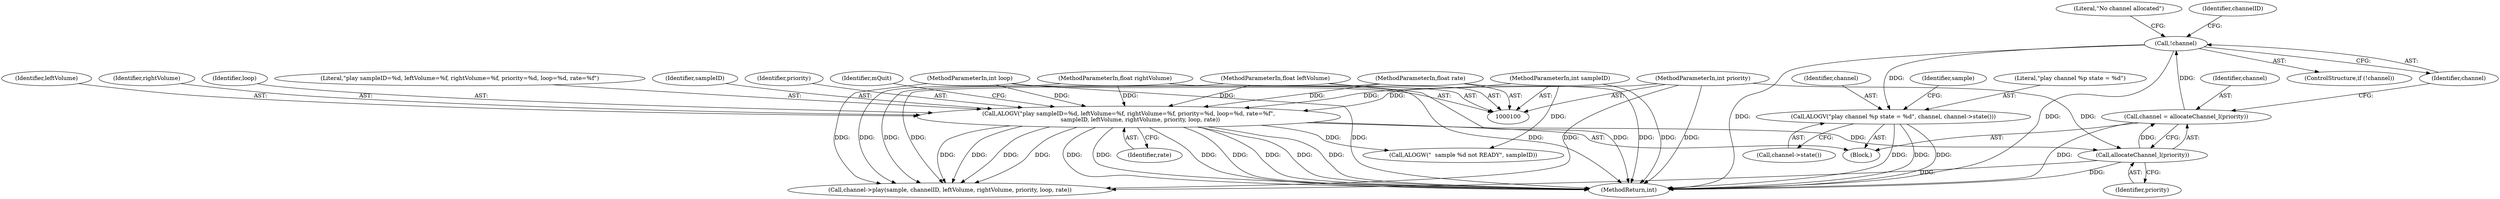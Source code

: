 digraph "0_Android_19c47afbc402542720ddd280e1bbde3b2277b586_2@pointer" {
"1000145" [label="(Call,!channel)"];
"1000140" [label="(Call,channel = allocateChannel_l(priority))"];
"1000142" [label="(Call,allocateChannel_l(priority))"];
"1000108" [label="(Call,ALOGV(\"play sampleID=%d, leftVolume=%f, rightVolume=%f, priority=%d, loop=%d, rate=%f\",\n             sampleID, leftVolume, rightVolume, priority, loop, rate))"];
"1000101" [label="(MethodParameterIn,int sampleID)"];
"1000102" [label="(MethodParameterIn,float leftVolume)"];
"1000103" [label="(MethodParameterIn,float rightVolume)"];
"1000104" [label="(MethodParameterIn,int priority)"];
"1000105" [label="(MethodParameterIn,int loop)"];
"1000106" [label="(MethodParameterIn,float rate)"];
"1000156" [label="(Call,ALOGV(\"play channel %p state = %d\", channel, channel->state()))"];
"1000161" [label="(Identifier,sample)"];
"1000170" [label="(MethodReturn,int)"];
"1000160" [label="(Call,channel->play(sample, channelID, leftVolume, rightVolume, priority, loop, rate))"];
"1000159" [label="(Call,channel->state())"];
"1000149" [label="(Literal,\"No channel allocated\")"];
"1000104" [label="(MethodParameterIn,int priority)"];
"1000105" [label="(MethodParameterIn,int loop)"];
"1000153" [label="(Identifier,channelID)"];
"1000141" [label="(Identifier,channel)"];
"1000156" [label="(Call,ALOGV(\"play channel %p state = %d\", channel, channel->state()))"];
"1000157" [label="(Literal,\"play channel %p state = %d\")"];
"1000146" [label="(Identifier,channel)"];
"1000144" [label="(ControlStructure,if (!channel))"];
"1000112" [label="(Identifier,rightVolume)"];
"1000114" [label="(Identifier,loop)"];
"1000145" [label="(Call,!channel)"];
"1000158" [label="(Identifier,channel)"];
"1000106" [label="(MethodParameterIn,float rate)"];
"1000103" [label="(MethodParameterIn,float rightVolume)"];
"1000109" [label="(Literal,\"play sampleID=%d, leftVolume=%f, rightVolume=%f, priority=%d, loop=%d, rate=%f\")"];
"1000110" [label="(Identifier,sampleID)"];
"1000113" [label="(Identifier,priority)"];
"1000142" [label="(Call,allocateChannel_l(priority))"];
"1000120" [label="(Identifier,mQuit)"];
"1000108" [label="(Call,ALOGV(\"play sampleID=%d, leftVolume=%f, rightVolume=%f, priority=%d, loop=%d, rate=%f\",\n             sampleID, leftVolume, rightVolume, priority, loop, rate))"];
"1000140" [label="(Call,channel = allocateChannel_l(priority))"];
"1000134" [label="(Call,ALOGW(\"  sample %d not READY\", sampleID))"];
"1000115" [label="(Identifier,rate)"];
"1000143" [label="(Identifier,priority)"];
"1000102" [label="(MethodParameterIn,float leftVolume)"];
"1000101" [label="(MethodParameterIn,int sampleID)"];
"1000111" [label="(Identifier,leftVolume)"];
"1000107" [label="(Block,)"];
"1000145" -> "1000144"  [label="AST: "];
"1000145" -> "1000146"  [label="CFG: "];
"1000146" -> "1000145"  [label="AST: "];
"1000149" -> "1000145"  [label="CFG: "];
"1000153" -> "1000145"  [label="CFG: "];
"1000145" -> "1000170"  [label="DDG: "];
"1000145" -> "1000170"  [label="DDG: "];
"1000140" -> "1000145"  [label="DDG: "];
"1000145" -> "1000156"  [label="DDG: "];
"1000140" -> "1000107"  [label="AST: "];
"1000140" -> "1000142"  [label="CFG: "];
"1000141" -> "1000140"  [label="AST: "];
"1000142" -> "1000140"  [label="AST: "];
"1000146" -> "1000140"  [label="CFG: "];
"1000140" -> "1000170"  [label="DDG: "];
"1000142" -> "1000140"  [label="DDG: "];
"1000142" -> "1000143"  [label="CFG: "];
"1000143" -> "1000142"  [label="AST: "];
"1000142" -> "1000170"  [label="DDG: "];
"1000108" -> "1000142"  [label="DDG: "];
"1000104" -> "1000142"  [label="DDG: "];
"1000142" -> "1000160"  [label="DDG: "];
"1000108" -> "1000107"  [label="AST: "];
"1000108" -> "1000115"  [label="CFG: "];
"1000109" -> "1000108"  [label="AST: "];
"1000110" -> "1000108"  [label="AST: "];
"1000111" -> "1000108"  [label="AST: "];
"1000112" -> "1000108"  [label="AST: "];
"1000113" -> "1000108"  [label="AST: "];
"1000114" -> "1000108"  [label="AST: "];
"1000115" -> "1000108"  [label="AST: "];
"1000120" -> "1000108"  [label="CFG: "];
"1000108" -> "1000170"  [label="DDG: "];
"1000108" -> "1000170"  [label="DDG: "];
"1000108" -> "1000170"  [label="DDG: "];
"1000108" -> "1000170"  [label="DDG: "];
"1000108" -> "1000170"  [label="DDG: "];
"1000108" -> "1000170"  [label="DDG: "];
"1000108" -> "1000170"  [label="DDG: "];
"1000101" -> "1000108"  [label="DDG: "];
"1000102" -> "1000108"  [label="DDG: "];
"1000103" -> "1000108"  [label="DDG: "];
"1000104" -> "1000108"  [label="DDG: "];
"1000105" -> "1000108"  [label="DDG: "];
"1000106" -> "1000108"  [label="DDG: "];
"1000108" -> "1000134"  [label="DDG: "];
"1000108" -> "1000160"  [label="DDG: "];
"1000108" -> "1000160"  [label="DDG: "];
"1000108" -> "1000160"  [label="DDG: "];
"1000108" -> "1000160"  [label="DDG: "];
"1000101" -> "1000100"  [label="AST: "];
"1000101" -> "1000170"  [label="DDG: "];
"1000101" -> "1000134"  [label="DDG: "];
"1000102" -> "1000100"  [label="AST: "];
"1000102" -> "1000170"  [label="DDG: "];
"1000102" -> "1000160"  [label="DDG: "];
"1000103" -> "1000100"  [label="AST: "];
"1000103" -> "1000170"  [label="DDG: "];
"1000103" -> "1000160"  [label="DDG: "];
"1000104" -> "1000100"  [label="AST: "];
"1000104" -> "1000170"  [label="DDG: "];
"1000104" -> "1000160"  [label="DDG: "];
"1000105" -> "1000100"  [label="AST: "];
"1000105" -> "1000170"  [label="DDG: "];
"1000105" -> "1000160"  [label="DDG: "];
"1000106" -> "1000100"  [label="AST: "];
"1000106" -> "1000170"  [label="DDG: "];
"1000106" -> "1000160"  [label="DDG: "];
"1000156" -> "1000107"  [label="AST: "];
"1000156" -> "1000159"  [label="CFG: "];
"1000157" -> "1000156"  [label="AST: "];
"1000158" -> "1000156"  [label="AST: "];
"1000159" -> "1000156"  [label="AST: "];
"1000161" -> "1000156"  [label="CFG: "];
"1000156" -> "1000170"  [label="DDG: "];
"1000156" -> "1000170"  [label="DDG: "];
"1000156" -> "1000170"  [label="DDG: "];
}
